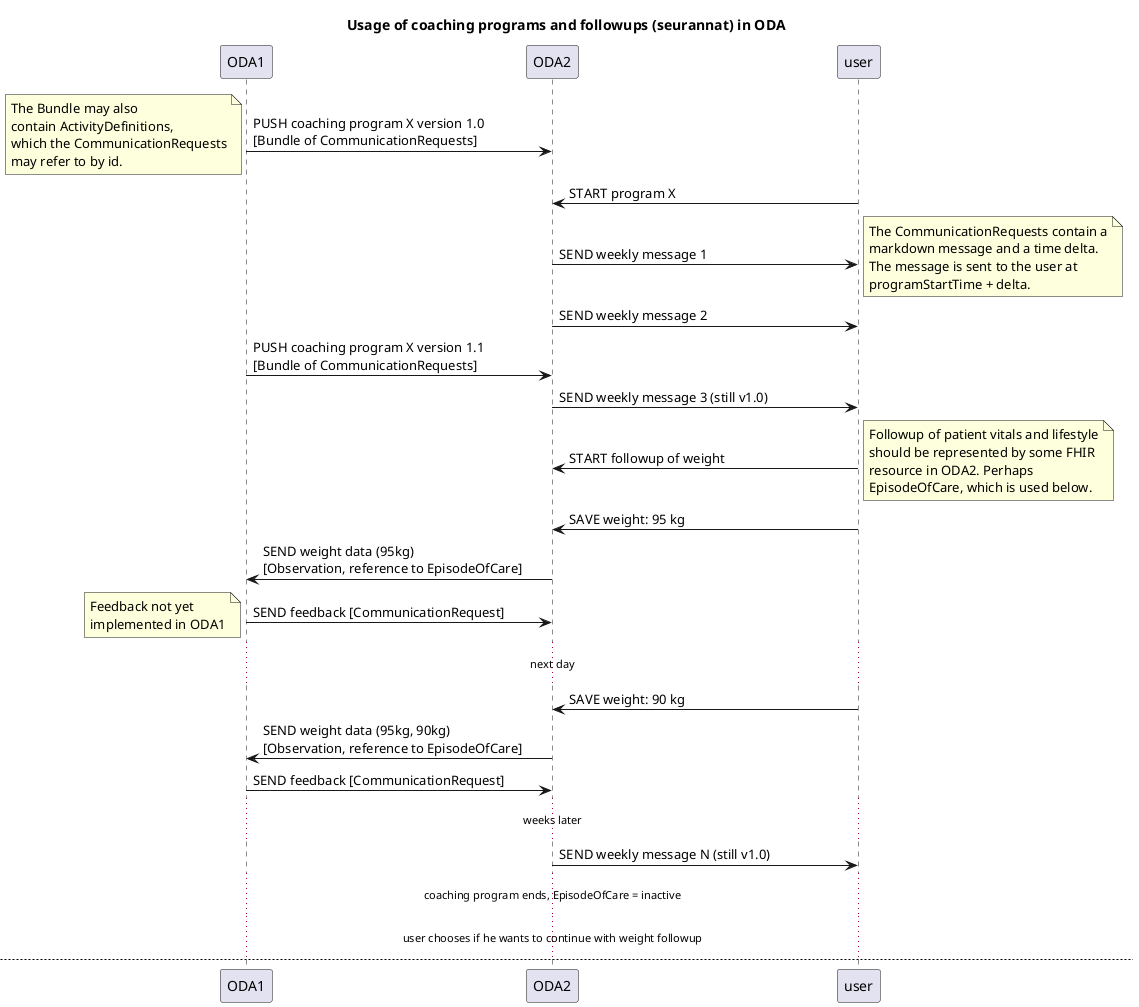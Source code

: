 @startuml

title Usage of coaching programs and followups (seurannat) in ODA
ODA1 -> ODA2: PUSH coaching program X version 1.0\n[Bundle of CommunicationRequests]
note left: The Bundle may also\ncontain ActivityDefinitions,\nwhich the CommunicationRequests\nmay refer to by id.
user -> ODA2: START program X
user <- ODA2: SEND weekly message 1
note right: The CommunicationRequests contain a\nmarkdown message and a time delta.\nThe message is sent to the user at\nprogramStartTime + delta.
user <- ODA2: SEND weekly message 2
ODA1 -> ODA2: PUSH coaching program X version 1.1\n[Bundle of CommunicationRequests]
user <- ODA2: SEND weekly message 3 (still v1.0)
user -> ODA2: START followup of weight
note right: Followup of patient vitals and lifestyle\nshould be represented by some FHIR\nresource in ODA2. Perhaps\nEpisodeOfCare, which is used below.
user -> ODA2: SAVE weight: 95 kg
ODA2 -> ODA1: SEND weight data (95kg)\n[Observation, reference to EpisodeOfCare]
ODA1 -> ODA2: SEND feedback [CommunicationRequest]
note left: Feedback not yet\nimplemented in ODA1
...next day...
user -> ODA2: SAVE weight: 90 kg
ODA2 -> ODA1: SEND weight data (95kg, 90kg)\n[Observation, reference to EpisodeOfCare]
ODA1 -> ODA2: SEND feedback [CommunicationRequest]
...weeks later...
user <- ODA2: SEND weekly message N (still v1.0)
...coaching program ends, EpisodeOfCare = inactive...
...user chooses if he wants to continue with weight followup...

newpage Sähköinen terveystarkastus (ST)
ODA2 -> user: SEND form [Questionnaire]
user -> ODA2: SEND filled out form [QuestionnaireResponse]
ODA2 -> ODA1: SEND filled out form [QuestionnaireResponse]
ODA1 -> ODA2: SEND reply [array of CDS Hooks info cards]
@enduml